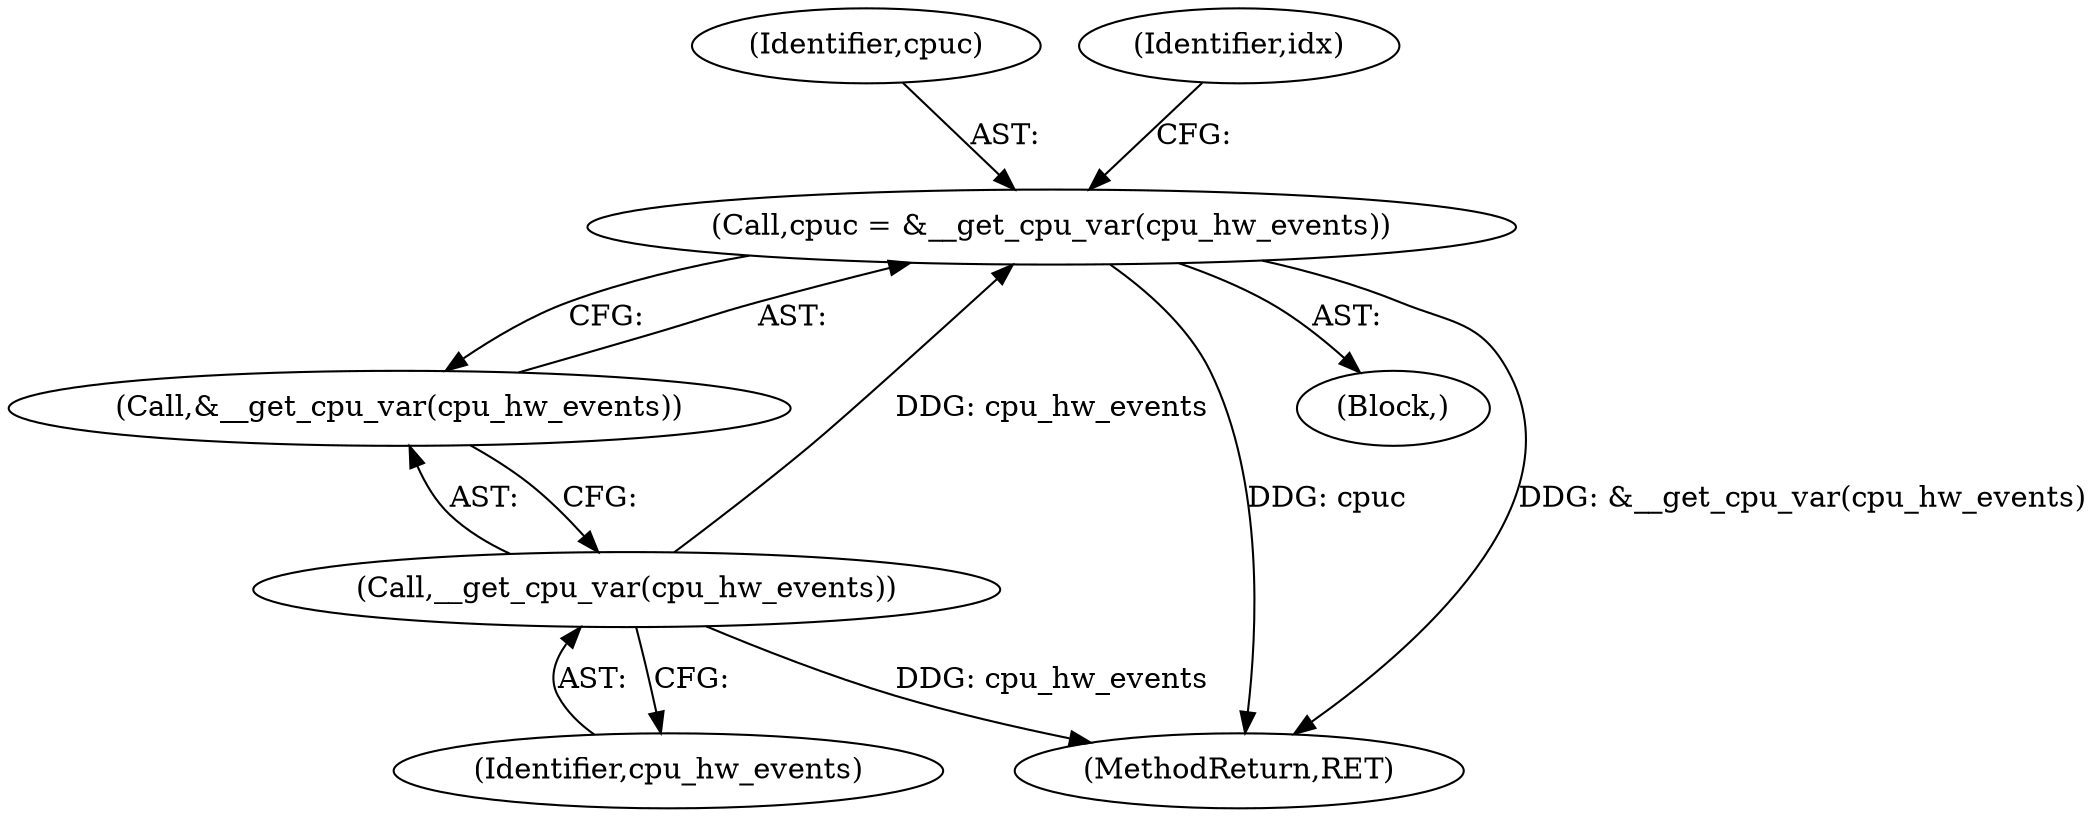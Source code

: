 digraph "0_linux_a8b0ca17b80e92faab46ee7179ba9e99ccb61233_0@pointer" {
"1000130" [label="(Call,cpuc = &__get_cpu_var(cpu_hw_events))"];
"1000133" [label="(Call,__get_cpu_var(cpu_hw_events))"];
"1000131" [label="(Identifier,cpuc)"];
"1000133" [label="(Call,__get_cpu_var(cpu_hw_events))"];
"1000132" [label="(Call,&__get_cpu_var(cpu_hw_events))"];
"1000209" [label="(MethodReturn,RET)"];
"1000130" [label="(Call,cpuc = &__get_cpu_var(cpu_hw_events))"];
"1000134" [label="(Identifier,cpu_hw_events)"];
"1000137" [label="(Identifier,idx)"];
"1000106" [label="(Block,)"];
"1000130" -> "1000106"  [label="AST: "];
"1000130" -> "1000132"  [label="CFG: "];
"1000131" -> "1000130"  [label="AST: "];
"1000132" -> "1000130"  [label="AST: "];
"1000137" -> "1000130"  [label="CFG: "];
"1000130" -> "1000209"  [label="DDG: &__get_cpu_var(cpu_hw_events)"];
"1000130" -> "1000209"  [label="DDG: cpuc"];
"1000133" -> "1000130"  [label="DDG: cpu_hw_events"];
"1000133" -> "1000132"  [label="AST: "];
"1000133" -> "1000134"  [label="CFG: "];
"1000134" -> "1000133"  [label="AST: "];
"1000132" -> "1000133"  [label="CFG: "];
"1000133" -> "1000209"  [label="DDG: cpu_hw_events"];
}
